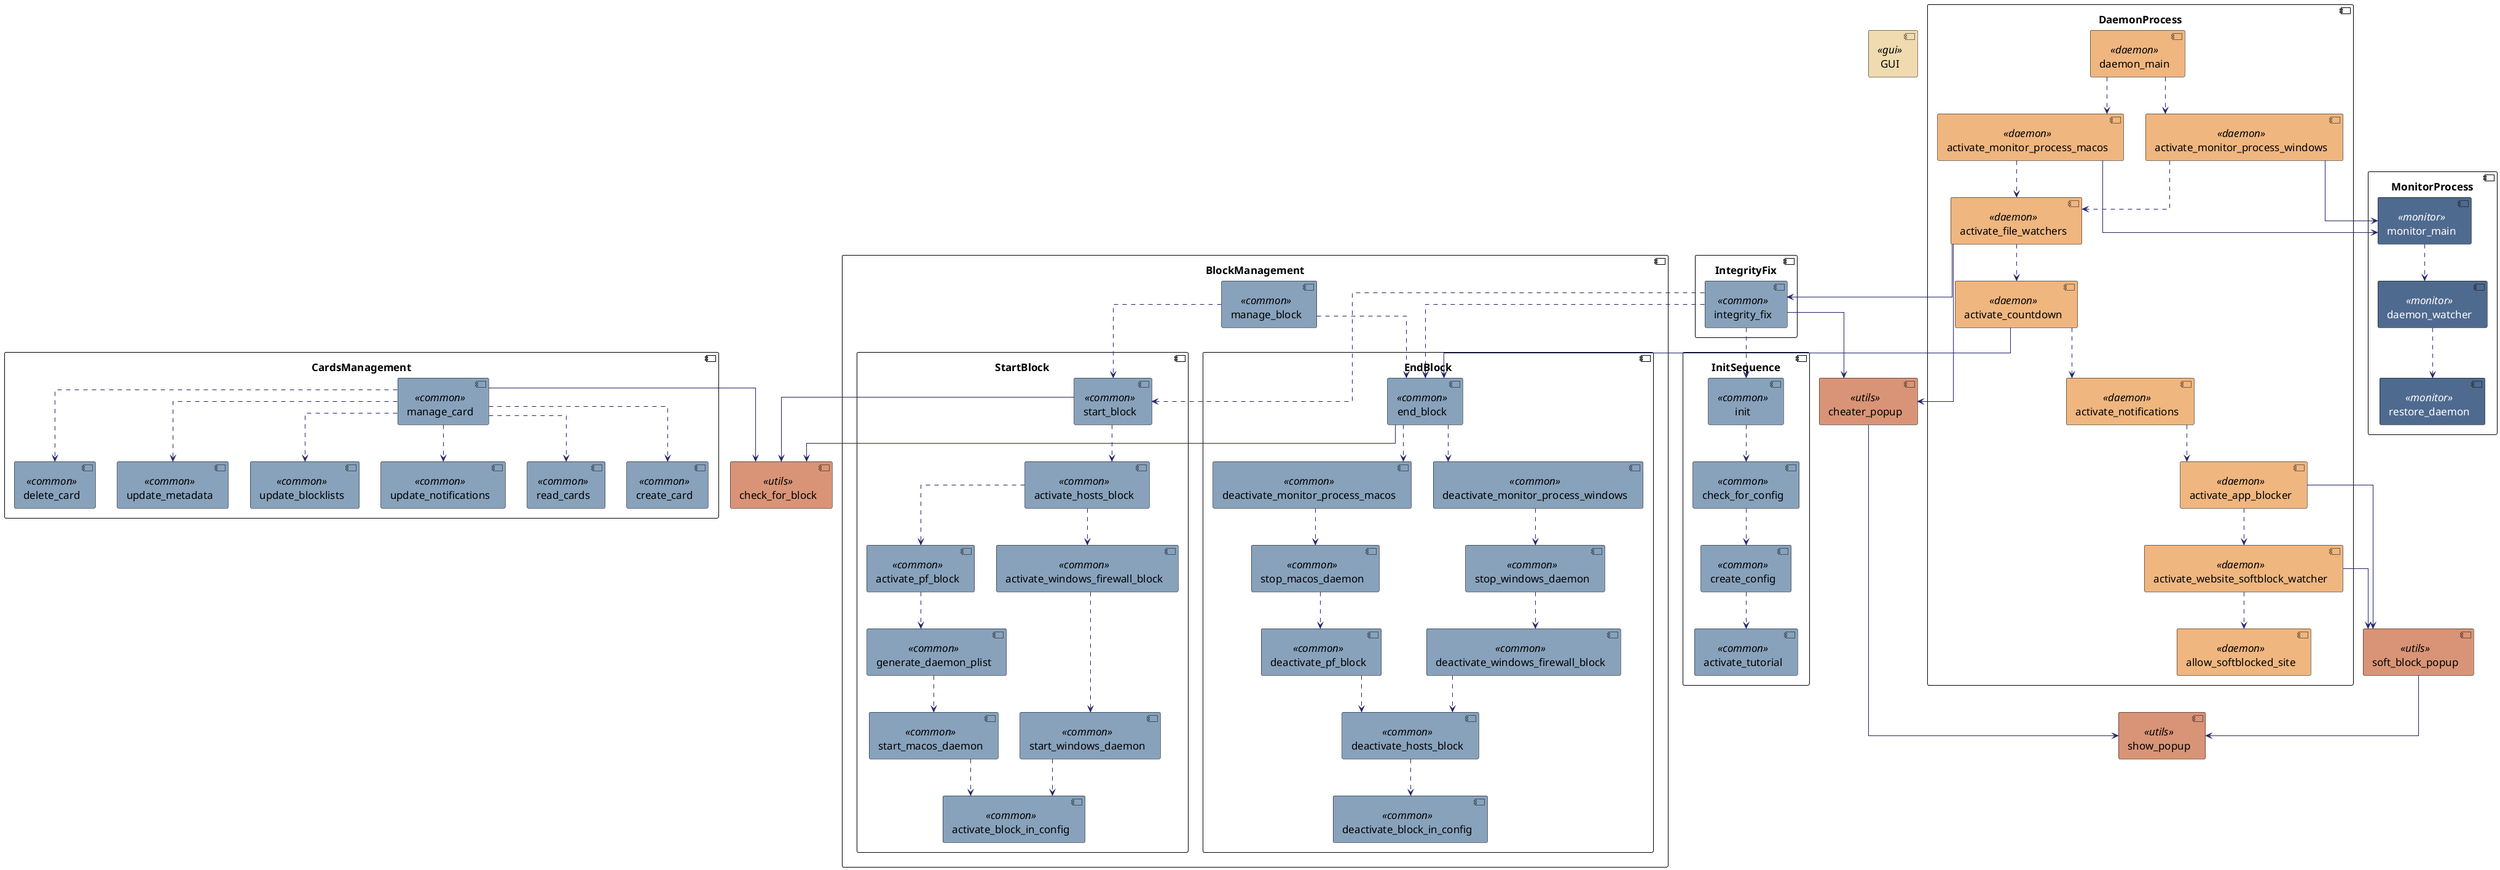 @startuml
skinparam componentStyle uml2
skinparam linetype ortho
skinparam ArrowFontStyle normal

skinparam component {
    FontColor          black
    FontColor<<monitor>> white
    AttributeFontColor black
    FontSize           17
    AttributeFontSize  15
    AttributeFontname  Droid Sans Mono
    BackgroundColor<<gui>> #f0dbb0
    BackgroundColor<<common>> #88a2bc
    BackgroundColor<<utils>> #d99477
    BackgroundColor<<daemon>> #efb680
    BackgroundColor<<monitor>> #4f6a8f
    BorderColor        black
    ArrowColor         #222266
}


[GUI] <<gui>>

[check_for_block] <<utils>>
[cheater_popup] <<utils>>
[soft_block_popup] <<utils>>
[show_popup] <<utils>>

[cheater_popup] --> [show_popup]
[soft_block_popup] --> [show_popup]

component InitSequence {
    [init] <<common>>
    [check_for_config] <<common>>
    [create_config] <<common>>
    [activate_tutorial] <<common>>

    [init] .down.> [check_for_config]
    [check_for_config] .down.> [create_config]
    [create_config] .down.> [activate_tutorial]
}


component CardsManagement {
    [manage_card] <<common>>
    [read_cards] <<common>>
    [create_card] <<common>>
    [delete_card] <<common>>
    [update_metadata] <<common>>
    [update_blocklists] <<common>>
    [update_notifications] <<common>>

    [manage_card] --> [check_for_block]
    [manage_card] .down.> [create_card]
    [manage_card] .down.> [read_cards]
    [manage_card] .down.> [update_metadata]
    [manage_card] .down.> [update_blocklists]
    [manage_card] .down.> [update_notifications]
    [manage_card] .down.> [delete_card]
}

component BlockManagement {
    [manage_block] <<common>>

    component StartBlock {
        [start_block] <<common>>
        [activate_hosts_block] <<common>>
        [activate_pf_block] <<common>>
        [activate_windows_firewall_block] <<common>>
        [generate_daemon_plist] <<common>>
        [start_macos_daemon] <<common>>
        [start_windows_daemon] <<common>>
        [activate_block_in_config] <<common>>

        [manage_block] .down.> [start_block]

        [start_block] --> [check_for_block]
        [start_block] .down.> [activate_hosts_block]

        [activate_hosts_block] .down.> [activate_pf_block]
        [activate_hosts_block] .down.> [activate_windows_firewall_block]

        [activate_pf_block] .down.> [generate_daemon_plist]
        [activate_windows_firewall_block] .down.> [start_windows_daemon]

        [generate_daemon_plist] .down.> [start_macos_daemon]
        [start_macos_daemon] .down.> [activate_block_in_config]
        [start_windows_daemon] .down.> [activate_block_in_config]
    }

    component EndBlock {
        [end_block] <<common>>
        [deactivate_monitor_process_macos] <<common>>
        [deactivate_monitor_process_windows] <<common>>
        [deactivate_hosts_block] <<common>>
        [deactivate_pf_block] <<common>>
        [deactivate_windows_firewall_block] <<common>>
        [stop_macos_daemon] <<common>>
        [stop_windows_daemon] <<common>>
        [deactivate_block_in_config] <<common>>

        [manage_block] .down.> [end_block]

        [end_block] --> [check_for_block]
        [end_block] .down.> [deactivate_monitor_process_macos]
        [end_block] .down.> [deactivate_monitor_process_windows]
        [deactivate_monitor_process_macos] .down.> [stop_macos_daemon]
        [deactivate_monitor_process_windows] .down.> [stop_windows_daemon]

        [stop_macos_daemon] .down.> [deactivate_pf_block]
        [stop_windows_daemon] .down.> [deactivate_windows_firewall_block]

        [deactivate_pf_block] .down.> [deactivate_hosts_block]
        [deactivate_windows_firewall_block] .down.> [deactivate_hosts_block]

        [deactivate_hosts_block] .down.> [deactivate_block_in_config]
    }
}


component IntegrityFix {
    [integrity_fix] <<common>>

    [integrity_fix] .down.> [init]
    [integrity_fix] --> [cheater_popup]
    [integrity_fix] .down.> [end_block]
    [integrity_fix] .down.> [start_block]
}


component MonitorProcess {
    [monitor_main] <<monitor>>
    [daemon_watcher] <<monitor>>
    [restore_daemon] <<monitor>>

    [monitor_main] .down.> [daemon_watcher]
    [daemon_watcher] .down.> [restore_daemon]
}


component DaemonProcess {
    [daemon_main] <<daemon>>
    [activate_monitor_process_macos] <<daemon>>
    [activate_monitor_process_windows] <<daemon>>
    [activate_file_watchers] <<daemon>>
    [activate_countdown] <<daemon>>
    [activate_notifications] <<daemon>>
    [activate_app_blocker] <<daemon>>
    [activate_website_softblock_watcher] <<daemon>>
    [allow_softblocked_site] <<daemon>>

    [daemon_main] .down.> [activate_monitor_process_macos]
    [daemon_main] .down.> [activate_monitor_process_windows]
    [activate_monitor_process_macos] --> [monitor_main]
    [activate_monitor_process_windows] --> [monitor_main]

    [activate_monitor_process_macos] .down.> [activate_file_watchers]
    [activate_monitor_process_windows] .down.> [activate_file_watchers]
    [activate_file_watchers] --> [integrity_fix]
    [activate_file_watchers] --> [cheater_popup]

    [activate_file_watchers] .down.> [activate_countdown]
    [activate_countdown] --> [end_block]

    [activate_countdown] .down.> [activate_notifications]
    [activate_notifications] .down.> [activate_app_blocker]
    [activate_app_blocker] --> [soft_block_popup]

    [activate_app_blocker] .down.> [activate_website_softblock_watcher]
    [activate_website_softblock_watcher] --> [soft_block_popup]
    [activate_website_softblock_watcher] .down.> [allow_softblocked_site]
}


@enduml
